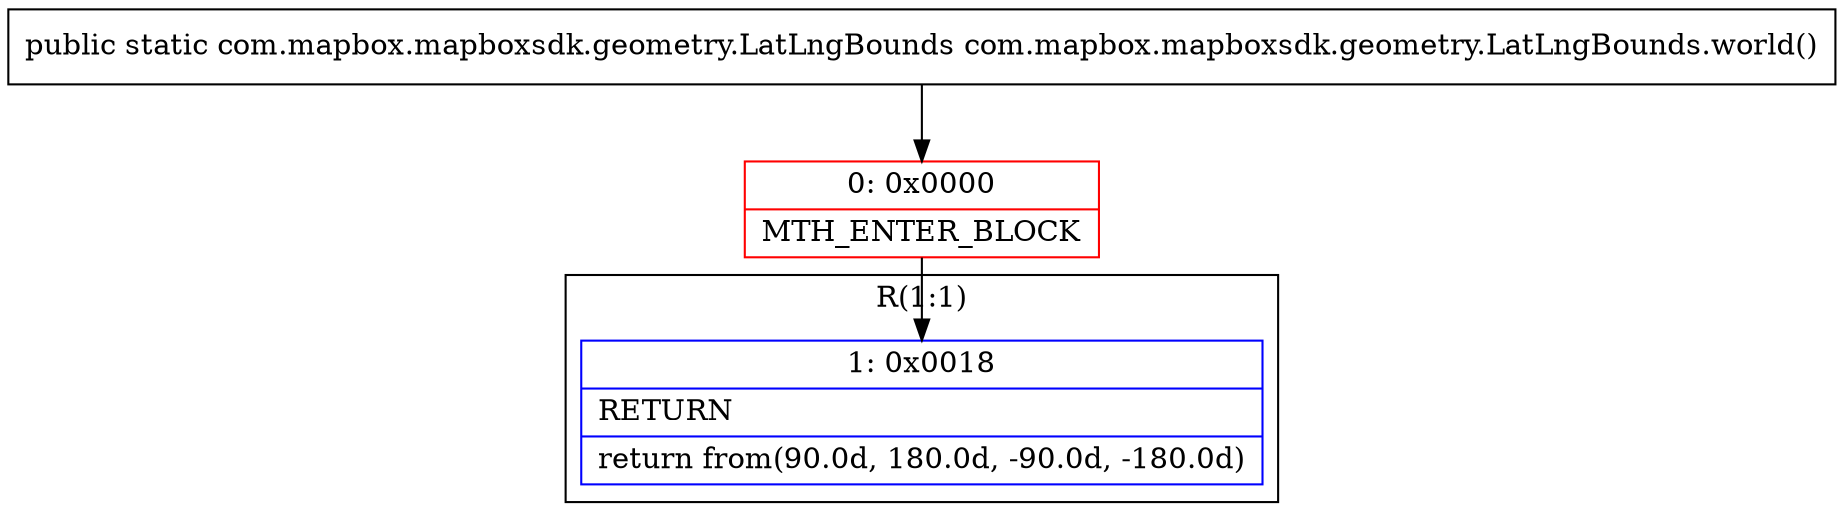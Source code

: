 digraph "CFG forcom.mapbox.mapboxsdk.geometry.LatLngBounds.world()Lcom\/mapbox\/mapboxsdk\/geometry\/LatLngBounds;" {
subgraph cluster_Region_1842557476 {
label = "R(1:1)";
node [shape=record,color=blue];
Node_1 [shape=record,label="{1\:\ 0x0018|RETURN\l|return from(90.0d, 180.0d, \-90.0d, \-180.0d)\l}"];
}
Node_0 [shape=record,color=red,label="{0\:\ 0x0000|MTH_ENTER_BLOCK\l}"];
MethodNode[shape=record,label="{public static com.mapbox.mapboxsdk.geometry.LatLngBounds com.mapbox.mapboxsdk.geometry.LatLngBounds.world() }"];
MethodNode -> Node_0;
Node_0 -> Node_1;
}

